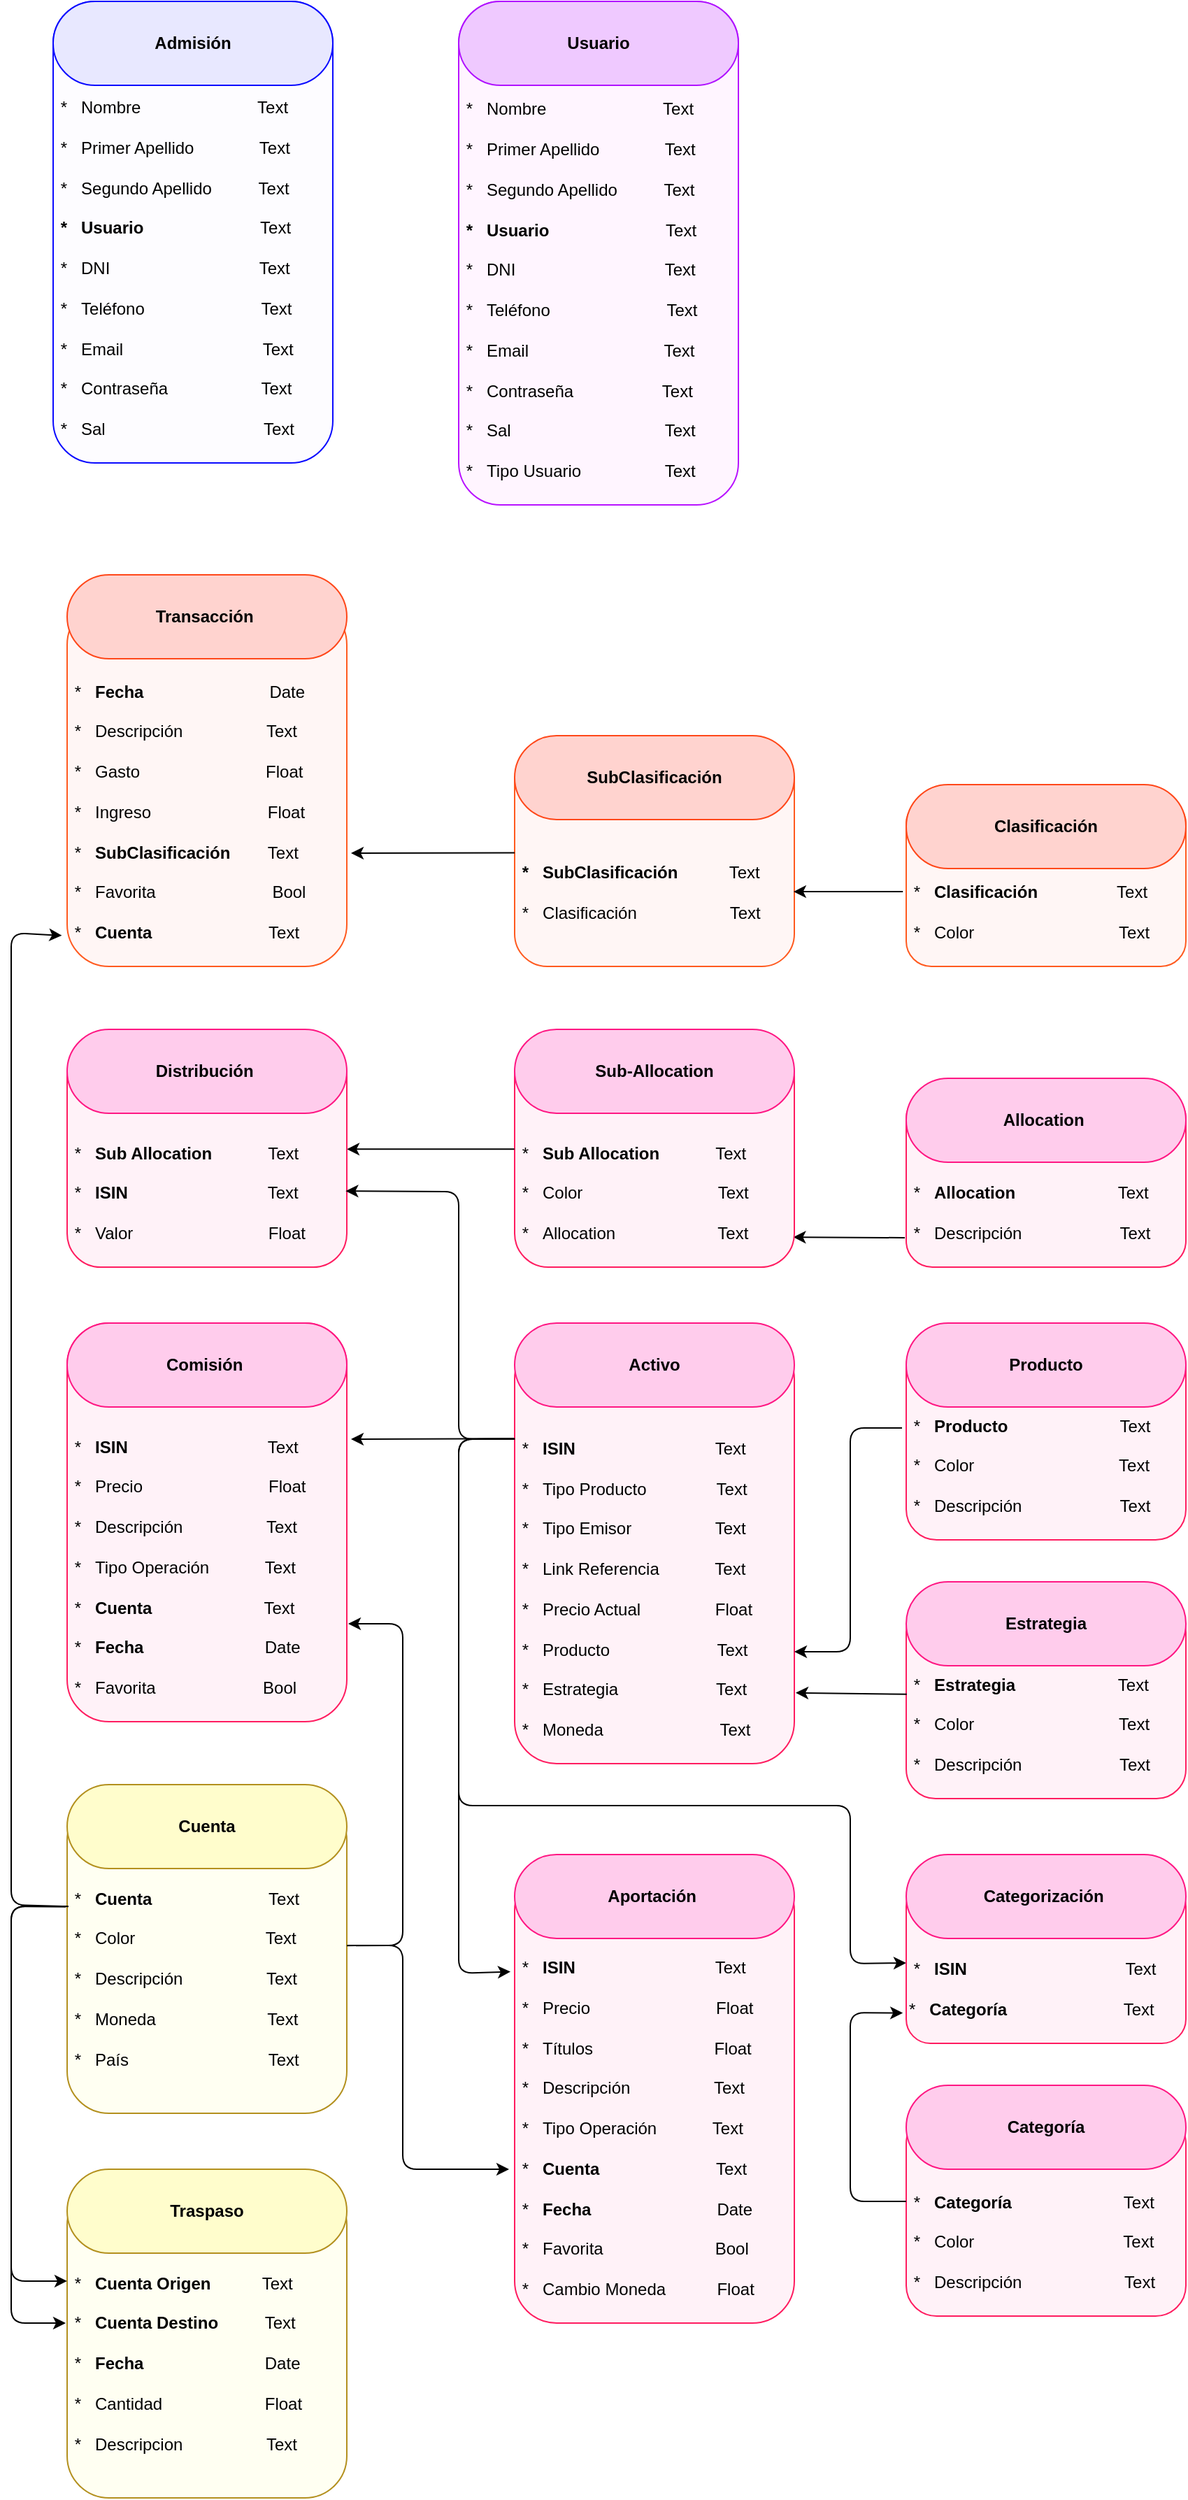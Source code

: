<mxfile version="14.6.10" type="device"><diagram id="MhYskeNoEl5SRYsG8Hqk" name="Page-1"><mxGraphModel dx="2043" dy="938" grid="1" gridSize="10" guides="1" tooltips="1" connect="1" arrows="1" fold="1" page="1" pageScale="1" pageWidth="827" pageHeight="1169" math="0" shadow="0"><root><mxCell id="0"/><mxCell id="1" parent="0"/><mxCell id="wvA8JuMYYSj616vt1M93-5" value="&lt;div&gt;&lt;span&gt;&amp;nbsp;*&amp;nbsp; &amp;nbsp;Nombre&amp;nbsp; &amp;nbsp; &amp;nbsp; &amp;nbsp; &amp;nbsp; &amp;nbsp; &amp;nbsp; &amp;nbsp; &amp;nbsp; &amp;nbsp; &amp;nbsp; &amp;nbsp; &amp;nbsp;Text&lt;/span&gt;&lt;br&gt;&lt;/div&gt;&lt;div&gt;&lt;span&gt;&lt;br&gt;&lt;/span&gt;&lt;/div&gt;&amp;nbsp;*&amp;nbsp; &amp;nbsp;&lt;span&gt;Primer Apellido&amp;nbsp; &amp;nbsp; &amp;nbsp; &amp;nbsp; &amp;nbsp; &amp;nbsp; &amp;nbsp;&amp;nbsp;&lt;/span&gt;Text&lt;span&gt;&lt;br&gt;&lt;/span&gt;&lt;br&gt;&amp;nbsp;*&amp;nbsp; &amp;nbsp;&lt;span&gt;Segundo Apellido&amp;nbsp; &amp;nbsp; &amp;nbsp; &amp;nbsp; &amp;nbsp;&amp;nbsp;&lt;/span&gt;Text&lt;br&gt;&lt;b&gt;&lt;br&gt;&amp;nbsp;*&amp;nbsp; &amp;nbsp;&lt;span&gt;Usuario&amp;nbsp; &amp;nbsp; &amp;nbsp; &amp;nbsp; &amp;nbsp; &amp;nbsp; &amp;nbsp; &amp;nbsp; &amp;nbsp; &amp;nbsp; &amp;nbsp; &amp;nbsp; &amp;nbsp;&lt;/span&gt;&lt;/b&gt;Text&lt;br&gt;&lt;br&gt;&amp;nbsp;*&amp;nbsp; &amp;nbsp;&lt;span&gt;DNI&amp;nbsp; &amp;nbsp; &amp;nbsp; &amp;nbsp; &amp;nbsp; &amp;nbsp; &amp;nbsp; &amp;nbsp; &amp;nbsp; &amp;nbsp; &amp;nbsp; &amp;nbsp; &amp;nbsp; &amp;nbsp; &amp;nbsp; &amp;nbsp;&amp;nbsp;&lt;/span&gt;Text&lt;br&gt;&lt;br&gt;&amp;nbsp;*&amp;nbsp; &amp;nbsp;&lt;span&gt;Teléfono&amp;nbsp; &amp;nbsp; &amp;nbsp; &amp;nbsp; &amp;nbsp; &amp;nbsp; &amp;nbsp; &amp;nbsp; &amp;nbsp; &amp;nbsp; &amp;nbsp; &amp;nbsp; &amp;nbsp;&lt;/span&gt;Text&lt;br&gt;&lt;br&gt;&amp;nbsp;*&amp;nbsp; &amp;nbsp;&lt;span&gt;Email&amp;nbsp; &amp;nbsp; &amp;nbsp; &amp;nbsp; &amp;nbsp; &amp;nbsp; &amp;nbsp; &amp;nbsp; &amp;nbsp; &amp;nbsp; &amp;nbsp; &amp;nbsp; &amp;nbsp; &amp;nbsp; &amp;nbsp; T&lt;/span&gt;ext&lt;br&gt;&lt;br&gt;&amp;nbsp;*&amp;nbsp; &amp;nbsp;&lt;span&gt;Contraseña&amp;nbsp; &amp;nbsp; &amp;nbsp; &amp;nbsp; &amp;nbsp; &amp;nbsp; &amp;nbsp; &amp;nbsp; &amp;nbsp; &amp;nbsp;&amp;nbsp;&lt;/span&gt;Text&lt;br&gt;&lt;span&gt;&lt;br&gt;&amp;nbsp;*&amp;nbsp; &amp;nbsp;Sal&amp;nbsp; &amp;nbsp; &amp;nbsp; &amp;nbsp; &amp;nbsp; &amp;nbsp; &amp;nbsp; &amp;nbsp; &amp;nbsp; &amp;nbsp; &amp;nbsp; &amp;nbsp; &amp;nbsp; &amp;nbsp; &amp;nbsp; &amp;nbsp; &amp;nbsp; Text&lt;br&gt;&lt;br&gt;&lt;/span&gt;" style="rounded=1;whiteSpace=wrap;html=1;strokeColor=#0A0AFF;fillColor=#FDFCFF;align=left;verticalAlign=bottom;" parent="1" vertex="1"><mxGeometry x="-370" y="230" width="200" height="330" as="geometry"/></mxCell><mxCell id="wvA8JuMYYSj616vt1M93-8" value="&lt;b&gt;Admisión&lt;/b&gt;" style="rounded=1;whiteSpace=wrap;html=1;strokeColor=#0A0AFF;fillColor=#E8E8FF;arcSize=50;" parent="1" vertex="1"><mxGeometry x="-370" y="230" width="200" height="60" as="geometry"/></mxCell><mxCell id="wvA8JuMYYSj616vt1M93-9" value="&lt;div&gt;&lt;/div&gt;&lt;div&gt;&amp;nbsp;*&amp;nbsp; &amp;nbsp;Nombre&amp;nbsp; &amp;nbsp; &amp;nbsp; &amp;nbsp; &amp;nbsp; &amp;nbsp; &amp;nbsp; &amp;nbsp; &amp;nbsp; &amp;nbsp; &amp;nbsp; &amp;nbsp; &amp;nbsp;Text&lt;br&gt;&lt;/div&gt;&lt;div&gt;&lt;br&gt;&lt;/div&gt;&amp;nbsp;*&amp;nbsp; &amp;nbsp;Primer Apellido&amp;nbsp; &amp;nbsp; &amp;nbsp; &amp;nbsp; &amp;nbsp; &amp;nbsp; &amp;nbsp;&amp;nbsp;Text&lt;br&gt;&lt;br&gt;&amp;nbsp;*&amp;nbsp; &amp;nbsp;Segundo Apellido&amp;nbsp; &amp;nbsp; &amp;nbsp; &amp;nbsp; &amp;nbsp;&amp;nbsp;Text&lt;br&gt;&lt;b&gt;&lt;br&gt;&amp;nbsp;*&amp;nbsp; &amp;nbsp;Usuario&amp;nbsp; &amp;nbsp; &amp;nbsp; &amp;nbsp; &amp;nbsp; &amp;nbsp; &amp;nbsp; &amp;nbsp; &amp;nbsp; &amp;nbsp; &amp;nbsp; &amp;nbsp; &amp;nbsp;&lt;/b&gt;Text&lt;br&gt;&lt;br&gt;&amp;nbsp;*&amp;nbsp; &amp;nbsp;DNI&amp;nbsp; &amp;nbsp; &amp;nbsp; &amp;nbsp; &amp;nbsp; &amp;nbsp; &amp;nbsp; &amp;nbsp; &amp;nbsp; &amp;nbsp; &amp;nbsp; &amp;nbsp; &amp;nbsp; &amp;nbsp; &amp;nbsp; &amp;nbsp;&amp;nbsp;Text&lt;br&gt;&lt;br&gt;&amp;nbsp;*&amp;nbsp; &amp;nbsp;Teléfono&amp;nbsp; &amp;nbsp; &amp;nbsp; &amp;nbsp; &amp;nbsp; &amp;nbsp; &amp;nbsp; &amp;nbsp; &amp;nbsp; &amp;nbsp; &amp;nbsp; &amp;nbsp; &amp;nbsp;Text&lt;br&gt;&lt;br&gt;&amp;nbsp;*&amp;nbsp; &amp;nbsp;Email&amp;nbsp; &amp;nbsp; &amp;nbsp; &amp;nbsp; &amp;nbsp; &amp;nbsp; &amp;nbsp; &amp;nbsp; &amp;nbsp; &amp;nbsp; &amp;nbsp; &amp;nbsp; &amp;nbsp; &amp;nbsp; &amp;nbsp;Text&lt;br&gt;&lt;br&gt;&amp;nbsp;*&amp;nbsp; &amp;nbsp;Contraseña&amp;nbsp; &amp;nbsp; &amp;nbsp; &amp;nbsp; &amp;nbsp; &amp;nbsp; &amp;nbsp; &amp;nbsp; &amp;nbsp; &amp;nbsp;Text&lt;br&gt;&lt;br&gt;&amp;nbsp;*&amp;nbsp; &amp;nbsp;Sal&amp;nbsp; &amp;nbsp; &amp;nbsp; &amp;nbsp; &amp;nbsp; &amp;nbsp; &amp;nbsp; &amp;nbsp; &amp;nbsp; &amp;nbsp; &amp;nbsp; &amp;nbsp; &amp;nbsp; &amp;nbsp; &amp;nbsp; &amp;nbsp; &amp;nbsp;Text&amp;nbsp; &amp;nbsp;&amp;nbsp;&lt;br&gt;&lt;br&gt;&amp;nbsp;*&amp;nbsp; &amp;nbsp;Tipo Usuario&amp;nbsp; &amp;nbsp; &amp;nbsp; &amp;nbsp; &amp;nbsp; &amp;nbsp; &amp;nbsp; &amp;nbsp; &amp;nbsp; Text&lt;br&gt;&lt;br&gt;" style="rounded=1;whiteSpace=wrap;html=1;strokeColor=#B812FF;fillColor=#FFF5FF;align=left;verticalAlign=bottom;" parent="1" vertex="1"><mxGeometry x="-80" y="230" width="200" height="360" as="geometry"/></mxCell><mxCell id="wvA8JuMYYSj616vt1M93-10" value="&lt;b&gt;Usuario&lt;/b&gt;" style="rounded=1;whiteSpace=wrap;html=1;strokeColor=#B012FF;fillColor=#EFC9FF;arcSize=50;" parent="1" vertex="1"><mxGeometry x="-80" y="230" width="200" height="60" as="geometry"/></mxCell><mxCell id="QB27981CsGWChow-Ey1u-4" value="&lt;div&gt;&lt;b&gt;&amp;nbsp;&lt;/b&gt;*&lt;b&gt;&amp;nbsp; &amp;nbsp;Fecha&amp;nbsp; &amp;nbsp; &amp;nbsp; &amp;nbsp; &amp;nbsp; &amp;nbsp; &amp;nbsp; &amp;nbsp; &amp;nbsp; &amp;nbsp; &amp;nbsp; &amp;nbsp; &amp;nbsp; &amp;nbsp;&lt;/b&gt;Date&lt;/div&gt;&lt;div&gt;&lt;span&gt;&lt;b&gt;&lt;br&gt;&lt;/b&gt;&lt;/span&gt;&lt;/div&gt;&amp;nbsp;*&amp;nbsp; &amp;nbsp;Descripción&amp;nbsp; &amp;nbsp; &amp;nbsp; &amp;nbsp; &amp;nbsp; &amp;nbsp; &amp;nbsp; &amp;nbsp; &amp;nbsp; Text&lt;br&gt;&lt;br&gt;&lt;div&gt;&amp;nbsp;*&amp;nbsp; &amp;nbsp;Gasto&amp;nbsp; &amp;nbsp; &amp;nbsp; &amp;nbsp; &amp;nbsp; &amp;nbsp; &amp;nbsp; &amp;nbsp; &amp;nbsp; &amp;nbsp; &amp;nbsp; &amp;nbsp; &amp;nbsp; &amp;nbsp;Float&lt;/div&gt;&lt;div&gt;&lt;br&gt;&lt;/div&gt;&lt;div&gt;&amp;nbsp;*&amp;nbsp; &amp;nbsp;Ingreso&amp;nbsp; &amp;nbsp; &amp;nbsp; &amp;nbsp; &amp;nbsp; &amp;nbsp; &amp;nbsp; &amp;nbsp; &amp;nbsp; &amp;nbsp; &amp;nbsp; &amp;nbsp; &amp;nbsp;Float&lt;/div&gt;&lt;div&gt;&lt;br&gt;&lt;/div&gt;&lt;div&gt;&lt;div&gt;&amp;nbsp;*&amp;nbsp; &amp;nbsp;&lt;b&gt;SubClasificación&amp;nbsp; &amp;nbsp; &amp;nbsp; &amp;nbsp;&amp;nbsp;&lt;/b&gt;Text&lt;/div&gt;&lt;div&gt;&lt;br&gt;&lt;/div&gt;&lt;div&gt;&amp;nbsp;*&amp;nbsp; &amp;nbsp;Favorita&amp;nbsp; &amp;nbsp; &amp;nbsp; &amp;nbsp; &amp;nbsp; &amp;nbsp; &amp;nbsp; &amp;nbsp; &amp;nbsp; &amp;nbsp; &amp;nbsp; &amp;nbsp; &amp;nbsp;Bool&lt;/div&gt;&lt;div&gt;&lt;br&gt;&lt;/div&gt;&lt;div&gt;&amp;nbsp;*&amp;nbsp; &amp;nbsp;&lt;b&gt;Cuenta&amp;nbsp; &amp;nbsp; &amp;nbsp; &amp;nbsp; &amp;nbsp; &amp;nbsp; &amp;nbsp; &amp;nbsp; &amp;nbsp; &amp;nbsp; &amp;nbsp; &amp;nbsp; &amp;nbsp;&lt;/b&gt;Text&lt;/div&gt;&lt;br&gt;&lt;/div&gt;&lt;div&gt;&lt;/div&gt;" style="rounded=1;whiteSpace=wrap;html=1;strokeColor=#FF5A1F;fillColor=#FFF6F5;align=left;verticalAlign=bottom;" parent="1" vertex="1"><mxGeometry x="-360" y="660" width="200" height="260" as="geometry"/></mxCell><mxCell id="QB27981CsGWChow-Ey1u-5" value="&lt;b&gt;Transacción&amp;nbsp;&lt;/b&gt;" style="rounded=1;whiteSpace=wrap;html=1;strokeColor=#FF4719;fillColor=#FFD3CF;arcSize=50;" parent="1" vertex="1"><mxGeometry x="-360" y="640" width="200" height="60" as="geometry"/></mxCell><mxCell id="QB27981CsGWChow-Ey1u-7" value="&lt;div&gt;&lt;b&gt;&amp;nbsp;*&amp;nbsp; &amp;nbsp;SubClasificación&amp;nbsp; &amp;nbsp; &lt;/b&gt;&amp;nbsp; &amp;nbsp; &amp;nbsp; &amp;nbsp;Text&lt;/div&gt;&lt;div&gt;&lt;br&gt;&lt;/div&gt;&lt;b&gt;&amp;nbsp;&lt;/b&gt;*&lt;b&gt;&amp;nbsp; &amp;nbsp;&lt;/b&gt;Clasificación&amp;nbsp; &amp;nbsp; &amp;nbsp; &amp;nbsp; &amp;nbsp; &amp;nbsp; &amp;nbsp; &amp;nbsp; &amp;nbsp; &amp;nbsp; Text&lt;div&gt;&lt;br&gt;&lt;/div&gt;&lt;span&gt;&lt;br&gt;&lt;/span&gt;" style="rounded=1;whiteSpace=wrap;html=1;strokeColor=#FF5A1F;fillColor=#FFF6F5;align=left;verticalAlign=bottom;" parent="1" vertex="1"><mxGeometry x="-40" y="765" width="200" height="155" as="geometry"/></mxCell><mxCell id="QB27981CsGWChow-Ey1u-8" value="&lt;b&gt;SubClasificación&lt;/b&gt;" style="rounded=1;whiteSpace=wrap;html=1;strokeColor=#FF4719;fillColor=#FFD3CF;arcSize=50;" parent="1" vertex="1"><mxGeometry x="-40" y="755" width="200" height="60" as="geometry"/></mxCell><mxCell id="QB27981CsGWChow-Ey1u-11" value="" style="endArrow=classic;html=1;exitX=0;exitY=0.476;exitDx=0;exitDy=0;exitPerimeter=0;" parent="1" source="QB27981CsGWChow-Ey1u-7" edge="1"><mxGeometry width="50" height="50" relative="1" as="geometry"><mxPoint x="-80" y="860" as="sourcePoint"/><mxPoint x="-157" y="839" as="targetPoint"/></mxGeometry></mxCell><mxCell id="QB27981CsGWChow-Ey1u-12" value="&lt;div&gt;&amp;nbsp;*&amp;nbsp; &amp;nbsp;&lt;b&gt;ISIN&amp;nbsp;&amp;nbsp; &amp;nbsp; &amp;nbsp; &amp;nbsp; &amp;nbsp; &amp;nbsp; &amp;nbsp; &amp;nbsp; &amp;nbsp; &amp;nbsp; &amp;nbsp; &amp;nbsp; &amp;nbsp; &amp;nbsp; &amp;nbsp;&lt;/b&gt;Text&lt;br&gt;&lt;/div&gt;&lt;div&gt;&lt;b&gt;&lt;br&gt;&lt;/b&gt;&lt;/div&gt;&amp;nbsp;*&amp;nbsp; &amp;nbsp;Tipo Producto&amp;nbsp; &amp;nbsp; &amp;nbsp; &amp;nbsp; &amp;nbsp; &amp;nbsp; &amp;nbsp; &amp;nbsp;Text&lt;br&gt;&lt;br&gt;&amp;nbsp;*&amp;nbsp; &amp;nbsp;Tipo Emisor&amp;nbsp; &amp;nbsp; &amp;nbsp; &amp;nbsp; &amp;nbsp; &amp;nbsp; &amp;nbsp; &amp;nbsp; &amp;nbsp; Text&lt;br&gt;&lt;br&gt;&lt;span&gt;&amp;nbsp;*&amp;nbsp; &amp;nbsp;Link Referencia&amp;nbsp; &amp;nbsp; &amp;nbsp; &amp;nbsp; &amp;nbsp; &amp;nbsp; Text&lt;br&gt;&lt;br&gt;&amp;nbsp;*&amp;nbsp; &amp;nbsp;Precio Actual&amp;nbsp; &amp;nbsp; &amp;nbsp; &amp;nbsp; &amp;nbsp; &amp;nbsp; &amp;nbsp; &amp;nbsp; Float&amp;nbsp;&lt;br&gt;&lt;br&gt;&lt;/span&gt;&amp;nbsp;*&amp;nbsp; &amp;nbsp;Producto&amp;nbsp; &amp;nbsp; &amp;nbsp; &amp;nbsp; &amp;nbsp; &amp;nbsp; &amp;nbsp; &amp;nbsp; &amp;nbsp; &amp;nbsp; &amp;nbsp; &amp;nbsp;Text&lt;br&gt;&lt;span&gt;&lt;br&gt;&lt;/span&gt;&amp;nbsp;*&amp;nbsp; &amp;nbsp;Estrategia&amp;nbsp; &amp;nbsp; &amp;nbsp; &amp;nbsp; &amp;nbsp; &amp;nbsp; &amp;nbsp; &amp;nbsp; &amp;nbsp; &amp;nbsp; &amp;nbsp;Text&lt;br&gt;&lt;span&gt;&lt;br&gt;&amp;nbsp;*&amp;nbsp; &amp;nbsp;Moneda&amp;nbsp; &amp;nbsp; &amp;nbsp; &amp;nbsp; &amp;nbsp; &amp;nbsp; &amp;nbsp; &amp;nbsp; &amp;nbsp; &amp;nbsp; &amp;nbsp; &amp;nbsp; &amp;nbsp;Text&lt;br&gt;&lt;br&gt;&lt;/span&gt;" style="rounded=1;whiteSpace=wrap;html=1;strokeColor=#FF1C60;fillColor=#FFF2F8;align=left;verticalAlign=bottom;" parent="1" vertex="1"><mxGeometry x="-40" y="1185" width="200" height="305" as="geometry"/></mxCell><mxCell id="QB27981CsGWChow-Ey1u-13" value="&lt;b&gt;Activo&lt;/b&gt;" style="rounded=1;whiteSpace=wrap;html=1;strokeColor=#FF1783;fillColor=#FFCCEC;arcSize=50;" parent="1" vertex="1"><mxGeometry x="-40" y="1175" width="200" height="60" as="geometry"/></mxCell><mxCell id="QB27981CsGWChow-Ey1u-18" value="&lt;div&gt;&lt;/div&gt;&amp;nbsp;*&amp;nbsp; &amp;nbsp;&lt;b&gt;Estrategia&amp;nbsp; &amp;nbsp; &amp;nbsp; &amp;nbsp; &amp;nbsp; &amp;nbsp; &amp;nbsp; &amp;nbsp; &amp;nbsp; &amp;nbsp; &amp;nbsp; &lt;/b&gt;Text&lt;br&gt;&lt;br&gt;&amp;nbsp;*&amp;nbsp; &amp;nbsp;Color&amp;nbsp; &amp;nbsp; &amp;nbsp; &amp;nbsp; &amp;nbsp; &amp;nbsp; &amp;nbsp; &amp;nbsp; &amp;nbsp; &amp;nbsp; &amp;nbsp; &amp;nbsp; &amp;nbsp; &amp;nbsp; &amp;nbsp; &amp;nbsp;Text&lt;br&gt;&lt;span&gt;&lt;br&gt;&amp;nbsp;*&amp;nbsp; &amp;nbsp;Descripción&amp;nbsp;&amp;nbsp; &amp;nbsp; &amp;nbsp; &amp;nbsp; &amp;nbsp; &amp;nbsp; &amp;nbsp; &amp;nbsp; &amp;nbsp; &amp;nbsp; Text&lt;br&gt;&lt;br&gt;&lt;/span&gt;" style="rounded=1;whiteSpace=wrap;html=1;strokeColor=#FF1C60;fillColor=#FFF2F8;align=left;verticalAlign=bottom;" parent="1" vertex="1"><mxGeometry x="240" y="1375" width="200" height="140" as="geometry"/></mxCell><mxCell id="QB27981CsGWChow-Ey1u-19" value="&lt;b&gt;Estrategia&lt;/b&gt;" style="rounded=1;whiteSpace=wrap;html=1;strokeColor=#FF1783;fillColor=#FFCCEC;arcSize=50;" parent="1" vertex="1"><mxGeometry x="240" y="1360" width="200" height="60" as="geometry"/></mxCell><mxCell id="QB27981CsGWChow-Ey1u-30" value="" style="endArrow=classic;html=1;entryX=1.005;entryY=0.834;entryDx=0;entryDy=0;entryPerimeter=0;exitX=0.002;exitY=0.467;exitDx=0;exitDy=0;exitPerimeter=0;" parent="1" source="QB27981CsGWChow-Ey1u-18" target="QB27981CsGWChow-Ey1u-12" edge="1"><mxGeometry width="50" height="50" relative="1" as="geometry"><mxPoint x="230" y="1445" as="sourcePoint"/><mxPoint x="160" y="1420" as="targetPoint"/><Array as="points"/></mxGeometry></mxCell><mxCell id="QB27981CsGWChow-Ey1u-33" value="&lt;div&gt;&lt;/div&gt;&amp;nbsp;*&amp;nbsp; &amp;nbsp;&lt;b&gt;Producto&amp;nbsp;&lt;/b&gt;&amp;nbsp; &amp;nbsp; &amp;nbsp; &amp;nbsp; &amp;nbsp; &amp;nbsp; &amp;nbsp; &amp;nbsp; &amp;nbsp; &amp;nbsp; &amp;nbsp; &amp;nbsp;Text&lt;br&gt;&lt;br&gt;&amp;nbsp;*&amp;nbsp; &amp;nbsp;Color&amp;nbsp; &amp;nbsp; &amp;nbsp; &amp;nbsp; &amp;nbsp; &amp;nbsp; &amp;nbsp; &amp;nbsp; &amp;nbsp; &amp;nbsp; &amp;nbsp; &amp;nbsp; &amp;nbsp; &amp;nbsp; &amp;nbsp; &amp;nbsp;Text&lt;br&gt;&lt;span&gt;&lt;br&gt;&amp;nbsp;*&amp;nbsp; &amp;nbsp;Descripción&amp;nbsp; &amp;nbsp; &amp;nbsp; &amp;nbsp; &amp;nbsp; &amp;nbsp; &amp;nbsp; &amp;nbsp; &amp;nbsp; &amp;nbsp; &amp;nbsp;Text&lt;br&gt;&lt;br&gt;&lt;/span&gt;" style="rounded=1;whiteSpace=wrap;html=1;strokeColor=#FF1C60;fillColor=#FFF2F8;align=left;verticalAlign=bottom;" parent="1" vertex="1"><mxGeometry x="240" y="1185" width="200" height="145" as="geometry"/></mxCell><mxCell id="QB27981CsGWChow-Ey1u-34" value="&lt;b&gt;Producto&lt;/b&gt;" style="rounded=1;whiteSpace=wrap;html=1;strokeColor=#FF1783;fillColor=#FFCCEC;arcSize=50;" parent="1" vertex="1"><mxGeometry x="240" y="1175" width="200" height="60" as="geometry"/></mxCell><mxCell id="QB27981CsGWChow-Ey1u-35" value="" style="endArrow=classic;html=1;" parent="1" edge="1"><mxGeometry width="50" height="50" relative="1" as="geometry"><mxPoint x="237" y="1250" as="sourcePoint"/><mxPoint x="160" y="1410" as="targetPoint"/><Array as="points"><mxPoint x="200" y="1250"/><mxPoint x="200" y="1410"/></Array></mxGeometry></mxCell><mxCell id="QB27981CsGWChow-Ey1u-38" value="&lt;div&gt;&lt;/div&gt;&amp;nbsp;*&amp;nbsp; &amp;nbsp;&lt;b&gt;Allocation&amp;nbsp; &amp;nbsp; &amp;nbsp; &amp;nbsp; &amp;nbsp; &amp;nbsp; &amp;nbsp; &amp;nbsp; &amp;nbsp; &amp;nbsp; &amp;nbsp; &lt;/b&gt;Text&lt;br&gt;&lt;br&gt;&amp;nbsp;*&amp;nbsp; &amp;nbsp;Descripción&amp;nbsp; &amp;nbsp; &amp;nbsp; &amp;nbsp; &amp;nbsp; &amp;nbsp; &amp;nbsp; &amp;nbsp; &amp;nbsp; &amp;nbsp; &amp;nbsp;Text&lt;br&gt;&lt;span&gt;&lt;br&gt;&lt;/span&gt;" style="rounded=1;whiteSpace=wrap;html=1;strokeColor=#FF1C60;fillColor=#FFF2F8;align=left;verticalAlign=bottom;" parent="1" vertex="1"><mxGeometry x="240" y="1010" width="200" height="125" as="geometry"/></mxCell><mxCell id="QB27981CsGWChow-Ey1u-39" value="&lt;b&gt;Allocation&amp;nbsp;&lt;/b&gt;" style="rounded=1;whiteSpace=wrap;html=1;strokeColor=#FF1783;fillColor=#FFCCEC;arcSize=50;" parent="1" vertex="1"><mxGeometry x="240" y="1000" width="200" height="60" as="geometry"/></mxCell><mxCell id="QB27981CsGWChow-Ey1u-40" value="" style="endArrow=classic;html=1;entryX=0.996;entryY=0.866;entryDx=0;entryDy=0;entryPerimeter=0;" parent="1" target="QB27981CsGWChow-Ey1u-42" edge="1"><mxGeometry width="50" height="50" relative="1" as="geometry"><mxPoint x="239" y="1114" as="sourcePoint"/><mxPoint x="170" y="1125" as="targetPoint"/></mxGeometry></mxCell><mxCell id="QB27981CsGWChow-Ey1u-42" value="&lt;div&gt;&lt;/div&gt;&amp;nbsp;*&amp;nbsp; &amp;nbsp;&lt;b&gt;Sub Allocation&amp;nbsp; &amp;nbsp; &amp;nbsp; &amp;nbsp; &amp;nbsp; &amp;nbsp; &lt;/b&gt;Text&lt;br&gt;&lt;br&gt;&amp;nbsp;*&amp;nbsp; &amp;nbsp;Color&amp;nbsp; &amp;nbsp; &amp;nbsp; &amp;nbsp; &amp;nbsp; &amp;nbsp; &amp;nbsp; &amp;nbsp; &amp;nbsp; &amp;nbsp; &amp;nbsp; &amp;nbsp; &amp;nbsp; &amp;nbsp; &amp;nbsp;Text&lt;br&gt;&lt;span&gt;&lt;br&gt;&lt;/span&gt;&amp;nbsp;*&amp;nbsp; &amp;nbsp;Allocation&amp;nbsp; &amp;nbsp; &amp;nbsp; &amp;nbsp; &amp;nbsp; &amp;nbsp; &amp;nbsp; &amp;nbsp; &amp;nbsp; &amp;nbsp; &amp;nbsp; Text&lt;br&gt;&lt;span&gt;&lt;br&gt;&lt;/span&gt;" style="rounded=1;whiteSpace=wrap;html=1;strokeColor=#FF1C60;fillColor=#FFF2F8;align=left;verticalAlign=bottom;" parent="1" vertex="1"><mxGeometry x="-40" y="975" width="200" height="160" as="geometry"/></mxCell><mxCell id="QB27981CsGWChow-Ey1u-43" value="&lt;b&gt;Sub-Allocation&lt;/b&gt;" style="rounded=1;whiteSpace=wrap;html=1;strokeColor=#FF1783;fillColor=#FFCCEC;arcSize=50;" parent="1" vertex="1"><mxGeometry x="-40" y="965" width="200" height="60" as="geometry"/></mxCell><mxCell id="QB27981CsGWChow-Ey1u-47" style="edgeStyle=orthogonalEdgeStyle;rounded=1;orthogonalLoop=1;jettySize=auto;html=1;entryX=-0.001;entryY=0.473;entryDx=0;entryDy=0;entryPerimeter=0;exitX=1;exitY=0.473;exitDx=0;exitDy=0;exitPerimeter=0;endFill=0;endArrow=none;startFill=1;startArrow=classic;" parent="1" source="QB27981CsGWChow-Ey1u-44" target="QB27981CsGWChow-Ey1u-42" edge="1"><mxGeometry relative="1" as="geometry"><mxPoint x="-80" y="1135" as="targetPoint"/><mxPoint x="-100" y="1051" as="sourcePoint"/></mxGeometry></mxCell><mxCell id="QB27981CsGWChow-Ey1u-44" value="&lt;div&gt;&lt;/div&gt;&amp;nbsp;*&amp;nbsp; &amp;nbsp;&lt;b&gt;Sub Allocation&amp;nbsp; &amp;nbsp; &amp;nbsp; &amp;nbsp; &amp;nbsp; &amp;nbsp; &lt;/b&gt;Text&lt;br&gt;&lt;br&gt;&amp;nbsp;*&amp;nbsp; &amp;nbsp;&lt;b&gt;ISIN&amp;nbsp;&amp;nbsp; &amp;nbsp; &amp;nbsp; &amp;nbsp; &amp;nbsp; &amp;nbsp; &amp;nbsp; &amp;nbsp; &amp;nbsp; &amp;nbsp; &amp;nbsp; &amp;nbsp; &amp;nbsp; &amp;nbsp; &amp;nbsp;&lt;/b&gt;Text&lt;span&gt;&lt;br&gt;&lt;br&gt;&lt;/span&gt;&amp;nbsp;*&amp;nbsp; &amp;nbsp;Valor&amp;nbsp; &amp;nbsp; &amp;nbsp; &amp;nbsp; &amp;nbsp; &amp;nbsp; &amp;nbsp; &amp;nbsp; &amp;nbsp; &amp;nbsp; &amp;nbsp; &amp;nbsp; &amp;nbsp; &amp;nbsp; &amp;nbsp;Float&lt;br&gt;&lt;span&gt;&lt;br&gt;&lt;/span&gt;" style="rounded=1;whiteSpace=wrap;html=1;strokeColor=#FF1C60;fillColor=#FFF2F8;align=left;verticalAlign=bottom;" parent="1" vertex="1"><mxGeometry x="-360" y="975" width="200" height="160" as="geometry"/></mxCell><mxCell id="QB27981CsGWChow-Ey1u-45" value="&lt;b&gt;Distribución&amp;nbsp;&lt;/b&gt;" style="rounded=1;whiteSpace=wrap;html=1;strokeColor=#FF1783;fillColor=#FFCCEC;arcSize=50;" parent="1" vertex="1"><mxGeometry x="-360" y="965" width="200" height="60" as="geometry"/></mxCell><mxCell id="QB27981CsGWChow-Ey1u-46" value="" style="endArrow=none;html=1;exitX=0.996;exitY=0.66;exitDx=0;exitDy=0;exitPerimeter=0;startArrow=classic;startFill=1;endFill=0;entryX=-0.004;entryY=0.238;entryDx=0;entryDy=0;entryPerimeter=0;" parent="1" source="QB27981CsGWChow-Ey1u-44" target="QB27981CsGWChow-Ey1u-12" edge="1"><mxGeometry width="50" height="50" relative="1" as="geometry"><mxPoint x="-117" y="1275" as="sourcePoint"/><mxPoint x="-50" y="1270" as="targetPoint"/><Array as="points"><mxPoint x="-80" y="1081"/><mxPoint x="-80" y="1258"/></Array></mxGeometry></mxCell><mxCell id="QB27981CsGWChow-Ey1u-48" value="&lt;div&gt;&lt;/div&gt;&amp;nbsp;*&amp;nbsp; &amp;nbsp;&lt;b&gt;Categoría&amp;nbsp; &amp;nbsp; &amp;nbsp; &amp;nbsp; &amp;nbsp; &amp;nbsp; &amp;nbsp; &amp;nbsp; &amp;nbsp; &amp;nbsp; &amp;nbsp; &amp;nbsp;&amp;nbsp;&lt;/b&gt;Text&lt;b&gt;&lt;br&gt;&amp;nbsp;&lt;/b&gt;&lt;br&gt;&amp;nbsp;*&amp;nbsp; &amp;nbsp;Color&amp;nbsp; &amp;nbsp; &amp;nbsp; &amp;nbsp; &amp;nbsp; &amp;nbsp; &amp;nbsp; &amp;nbsp; &amp;nbsp; &amp;nbsp; &amp;nbsp; &amp;nbsp; &amp;nbsp; &amp;nbsp; &amp;nbsp; &amp;nbsp; Text&lt;span&gt;&lt;br&gt;&lt;br&gt;&amp;nbsp;*&amp;nbsp; &amp;nbsp;Descripción&amp;nbsp;&amp;nbsp; &amp;nbsp; &amp;nbsp; &amp;nbsp; &amp;nbsp; &amp;nbsp; &amp;nbsp; &amp;nbsp; &amp;nbsp; &amp;nbsp; &amp;nbsp;Text&lt;br&gt;&lt;br&gt;&lt;/span&gt;" style="rounded=1;whiteSpace=wrap;html=1;strokeColor=#FF1C60;fillColor=#FFF2F8;align=left;verticalAlign=bottom;" parent="1" vertex="1"><mxGeometry x="240" y="1740" width="200" height="145" as="geometry"/></mxCell><mxCell id="QB27981CsGWChow-Ey1u-49" value="&lt;b&gt;Categoría&lt;/b&gt;" style="rounded=1;whiteSpace=wrap;html=1;strokeColor=#FF1783;fillColor=#FFCCEC;arcSize=50;" parent="1" vertex="1"><mxGeometry x="240" y="1720" width="200" height="60" as="geometry"/></mxCell><mxCell id="QB27981CsGWChow-Ey1u-50" value="&lt;div&gt;&lt;/div&gt;&amp;nbsp;*&amp;nbsp; &amp;nbsp;&lt;b&gt;ISIN&amp;nbsp;&amp;nbsp; &amp;nbsp; &amp;nbsp; &amp;nbsp; &amp;nbsp; &amp;nbsp; &amp;nbsp; &amp;nbsp; &amp;nbsp; &amp;nbsp; &amp;nbsp; &amp;nbsp; &amp;nbsp; &amp;nbsp; &amp;nbsp;&lt;/b&gt;Text&lt;br&gt;&lt;br&gt;&amp;nbsp;*&amp;nbsp; &amp;nbsp;Precio&amp;nbsp; &amp;nbsp; &amp;nbsp; &amp;nbsp; &amp;nbsp; &amp;nbsp; &amp;nbsp; &amp;nbsp; &amp;nbsp; &amp;nbsp; &amp;nbsp; &amp;nbsp; &amp;nbsp; &amp;nbsp;Float&lt;br&gt;&lt;br&gt;&amp;nbsp;*&amp;nbsp; &amp;nbsp;Descripción&amp;nbsp; &amp;nbsp; &amp;nbsp; &amp;nbsp; &amp;nbsp; &amp;nbsp; &amp;nbsp; &amp;nbsp; &amp;nbsp; Text&amp;nbsp;&lt;br&gt;&lt;br&gt;&amp;nbsp;*&amp;nbsp; &amp;nbsp;Tipo Operación&amp;nbsp; &amp;nbsp; &amp;nbsp; &amp;nbsp; &amp;nbsp; &amp;nbsp; Text&lt;br&gt;&lt;br&gt;&amp;nbsp;*&amp;nbsp; &amp;nbsp;&lt;b&gt;Cuenta&amp;nbsp; &amp;nbsp; &amp;nbsp; &amp;nbsp; &amp;nbsp; &amp;nbsp; &amp;nbsp; &amp;nbsp; &amp;nbsp; &amp;nbsp; &amp;nbsp; &amp;nbsp;&amp;nbsp;&lt;/b&gt;Text&lt;br&gt;&lt;br&gt;&amp;nbsp;*&amp;nbsp; &amp;nbsp;&lt;b&gt;Fecha&amp;nbsp; &amp;nbsp; &amp;nbsp; &amp;nbsp; &amp;nbsp; &amp;nbsp; &amp;nbsp; &amp;nbsp; &amp;nbsp; &amp;nbsp; &amp;nbsp; &amp;nbsp; &amp;nbsp; &lt;/b&gt;Date&lt;br&gt;&lt;br&gt;&amp;nbsp;*&amp;nbsp; &amp;nbsp;Favorita&amp;nbsp; &amp;nbsp; &amp;nbsp; &amp;nbsp; &amp;nbsp; &amp;nbsp; &amp;nbsp; &amp;nbsp; &amp;nbsp; &amp;nbsp; &amp;nbsp; &amp;nbsp;Bool&lt;br&gt;&amp;nbsp;" style="rounded=1;whiteSpace=wrap;html=1;strokeColor=#FF1C60;fillColor=#FFF2F8;align=left;verticalAlign=bottom;" parent="1" vertex="1"><mxGeometry x="-360" y="1175" width="200" height="285" as="geometry"/></mxCell><mxCell id="QB27981CsGWChow-Ey1u-51" value="&lt;b&gt;Comisión&amp;nbsp;&lt;/b&gt;" style="rounded=1;whiteSpace=wrap;html=1;strokeColor=#FF1783;fillColor=#FFCCEC;arcSize=50;" parent="1" vertex="1"><mxGeometry x="-360" y="1175" width="200" height="60" as="geometry"/></mxCell><mxCell id="QB27981CsGWChow-Ey1u-52" value="" style="endArrow=none;html=1;endFill=0;startFill=1;startArrow=classic;entryX=0;entryY=0.238;entryDx=0;entryDy=0;entryPerimeter=0;" parent="1" target="QB27981CsGWChow-Ey1u-12" edge="1"><mxGeometry width="50" height="50" relative="1" as="geometry"><mxPoint x="-157" y="1258" as="sourcePoint"/><mxPoint x="-40" y="1250" as="targetPoint"/></mxGeometry></mxCell><mxCell id="QB27981CsGWChow-Ey1u-55" value="" style="endArrow=none;html=1;exitX=-0.015;exitY=0.227;exitDx=0;exitDy=0;endFill=0;startFill=1;startArrow=classic;entryX=0;entryY=0.239;entryDx=0;entryDy=0;entryPerimeter=0;exitPerimeter=0;" parent="1" source="QB27981CsGWChow-Ey1u-56" target="QB27981CsGWChow-Ey1u-12" edge="1"><mxGeometry width="50" height="50" relative="1" as="geometry"><mxPoint x="-117.4" y="1553.16" as="sourcePoint"/><mxPoint x="-40" y="1260" as="targetPoint"/><Array as="points"><mxPoint x="-80" y="1640"/><mxPoint x="-80" y="1258"/></Array></mxGeometry></mxCell><mxCell id="QB27981CsGWChow-Ey1u-56" value="&lt;div&gt;&lt;/div&gt;&amp;nbsp;*&amp;nbsp; &amp;nbsp;&lt;b&gt;ISIN&amp;nbsp;&amp;nbsp; &amp;nbsp; &amp;nbsp; &amp;nbsp; &amp;nbsp; &amp;nbsp; &amp;nbsp; &amp;nbsp; &amp;nbsp; &amp;nbsp; &amp;nbsp; &amp;nbsp; &amp;nbsp; &amp;nbsp; &amp;nbsp;&lt;/b&gt;Text&lt;br&gt;&lt;br&gt;&amp;nbsp;*&amp;nbsp; &amp;nbsp;Precio&amp;nbsp; &amp;nbsp; &amp;nbsp; &amp;nbsp; &amp;nbsp; &amp;nbsp; &amp;nbsp; &amp;nbsp; &amp;nbsp; &amp;nbsp; &amp;nbsp; &amp;nbsp; &amp;nbsp; &amp;nbsp;Float&lt;br&gt;&lt;br&gt;&amp;nbsp;*&amp;nbsp; &amp;nbsp;Títulos&amp;nbsp; &amp;nbsp; &amp;nbsp; &amp;nbsp; &amp;nbsp; &amp;nbsp; &amp;nbsp; &amp;nbsp; &amp;nbsp; &amp;nbsp; &amp;nbsp; &amp;nbsp; &amp;nbsp; Float&lt;br&gt;&lt;br&gt;&amp;nbsp;*&amp;nbsp; &amp;nbsp;Descripción&amp;nbsp; &amp;nbsp; &amp;nbsp; &amp;nbsp; &amp;nbsp; &amp;nbsp; &amp;nbsp; &amp;nbsp; &amp;nbsp; Text&amp;nbsp;&lt;br&gt;&lt;br&gt;&amp;nbsp;*&amp;nbsp; &amp;nbsp;Tipo Operación&amp;nbsp; &amp;nbsp; &amp;nbsp; &amp;nbsp; &amp;nbsp; &amp;nbsp; Text&lt;br&gt;&lt;br&gt;&amp;nbsp;*&amp;nbsp; &amp;nbsp;&lt;b&gt;Cuenta&amp;nbsp; &amp;nbsp; &amp;nbsp; &amp;nbsp; &amp;nbsp; &amp;nbsp; &amp;nbsp; &amp;nbsp; &amp;nbsp; &amp;nbsp; &amp;nbsp; &amp;nbsp; &amp;nbsp;&lt;/b&gt;Text&lt;br&gt;&lt;br&gt;&amp;nbsp;*&amp;nbsp; &amp;nbsp;&lt;b&gt;Fecha&amp;nbsp; &amp;nbsp; &amp;nbsp; &amp;nbsp; &amp;nbsp; &amp;nbsp; &amp;nbsp; &amp;nbsp; &amp;nbsp; &amp;nbsp; &amp;nbsp; &amp;nbsp; &amp;nbsp; &amp;nbsp;&lt;/b&gt;Date&lt;br&gt;&lt;br&gt;&amp;nbsp;*&amp;nbsp; &amp;nbsp;Favorita&amp;nbsp; &amp;nbsp; &amp;nbsp; &amp;nbsp; &amp;nbsp; &amp;nbsp; &amp;nbsp; &amp;nbsp; &amp;nbsp; &amp;nbsp; &amp;nbsp; &amp;nbsp; Bool&lt;br&gt;&lt;br&gt;&amp;nbsp;*&amp;nbsp; &amp;nbsp;Cambio Moneda&amp;nbsp; &amp;nbsp; &amp;nbsp; &amp;nbsp; &amp;nbsp; &amp;nbsp;Float&amp;nbsp; &amp;nbsp; &amp;nbsp; &amp;nbsp; &amp;nbsp; &amp;nbsp; &amp;nbsp; &amp;nbsp; &amp;nbsp; &amp;nbsp;&amp;nbsp;" style="rounded=1;whiteSpace=wrap;html=1;strokeColor=#FF1C60;fillColor=#FFF2F8;align=left;verticalAlign=bottom;" parent="1" vertex="1"><mxGeometry x="-40" y="1565" width="200" height="325" as="geometry"/></mxCell><mxCell id="QB27981CsGWChow-Ey1u-57" value="&lt;b&gt;Aportación&amp;nbsp;&lt;/b&gt;" style="rounded=1;whiteSpace=wrap;html=1;strokeColor=#FF1783;fillColor=#FFCCEC;arcSize=50;" parent="1" vertex="1"><mxGeometry x="-40" y="1555" width="200" height="60" as="geometry"/></mxCell><mxCell id="QB27981CsGWChow-Ey1u-58" value="&lt;div&gt;&lt;/div&gt;&amp;nbsp;*&amp;nbsp; &amp;nbsp;&lt;b&gt;Cuenta&amp;nbsp; &amp;nbsp; &amp;nbsp; &amp;nbsp; &amp;nbsp; &amp;nbsp; &amp;nbsp; &amp;nbsp; &amp;nbsp; &amp;nbsp; &amp;nbsp; &amp;nbsp; &amp;nbsp;&lt;/b&gt;Text&lt;br&gt;&lt;br&gt;&amp;nbsp;*&amp;nbsp; &amp;nbsp;Color&amp;nbsp; &amp;nbsp; &amp;nbsp; &amp;nbsp; &amp;nbsp; &amp;nbsp; &amp;nbsp; &amp;nbsp; &amp;nbsp; &amp;nbsp; &amp;nbsp; &amp;nbsp; &amp;nbsp; &amp;nbsp; Text&lt;br&gt;&lt;br&gt;&amp;nbsp;*&amp;nbsp; &amp;nbsp;Descripción&amp;nbsp; &amp;nbsp; &amp;nbsp; &amp;nbsp; &amp;nbsp; &amp;nbsp; &amp;nbsp; &amp;nbsp; &amp;nbsp; Text&lt;br&gt;&lt;br&gt;&amp;nbsp;*&amp;nbsp; &amp;nbsp;Moneda&amp;nbsp; &amp;nbsp; &amp;nbsp; &amp;nbsp; &amp;nbsp; &amp;nbsp; &amp;nbsp; &amp;nbsp; &amp;nbsp; &amp;nbsp; &amp;nbsp; &amp;nbsp; Text&lt;br&gt;&lt;br&gt;&amp;nbsp;*&amp;nbsp; &amp;nbsp;País&amp;nbsp; &amp;nbsp; &amp;nbsp; &amp;nbsp; &amp;nbsp; &amp;nbsp; &amp;nbsp; &amp;nbsp; &amp;nbsp; &amp;nbsp; &amp;nbsp; &amp;nbsp; &amp;nbsp; &amp;nbsp; &amp;nbsp; Text&lt;br&gt;&lt;br&gt;&lt;span style=&quot;color: rgba(0 , 0 , 0 , 0) ; font-family: monospace ; font-size: 0px&quot;&gt;%3CmxGraphModel%3E%3Croot%3E%3CmxCell%20id%3D%220%22%2F%3E%3CmxCell%20id%3D%221%22%20parent%3D%220%22%2F%3E%3CmxCell%20id%3D%222%22%20value%3D%22%22%20style%3D%22endArrow%3Dnone%3Bhtml%3D1%3BentryX%3D1%3BentryY%3D0.585%3BentryDx%3D0%3BentryDy%3D0%3BentryPerimeter%3D0%3BendFill%3D0%3BstartFill%3D1%3BstartArrow%3Dclassic%3B%22%20edge%3D%221%22%20parent%3D%221%22%3E%3CmxGeometry%20width%3D%2250%22%20height%3D%2250%22%20relative%3D%221%22%20as%3D%22geometry%22%3E%3CmxPoint%20x%3D%22316%22%20y%3D%221598%22%20as%3D%22sourcePoint%22%2F%3E%3CmxPoint%20x%3D%22200%22%20y%3D%221461.05%22%20as%3D%22targetPoint%22%2F%3E%3CArray%20as%3D%22points%22%3E%3CmxPoint%20x%3D%22240%22%20y%3D%221598%22%2F%3E%3CmxPoint%20x%3D%22240%22%20y%3D%221461%22%2F%3E%3C%2FArray%3E%3C%2FmxGeometry%3E%3C%2FmxCell%3E%3C%2Froot%3E%3C%2FmxGraphModel%3E&lt;/span&gt;" style="rounded=1;whiteSpace=wrap;html=1;strokeColor=#B3901E;fillColor=#FFFFF2;align=left;verticalAlign=bottom;" parent="1" vertex="1"><mxGeometry x="-360" y="1515" width="200" height="225" as="geometry"/></mxCell><mxCell id="QB27981CsGWChow-Ey1u-59" value="&lt;b&gt;Cuenta&lt;/b&gt;" style="rounded=1;whiteSpace=wrap;html=1;strokeColor=#B3901E;fillColor=#FFFDCC;arcSize=50;" parent="1" vertex="1"><mxGeometry x="-360" y="1505" width="200" height="60" as="geometry"/></mxCell><mxCell id="QB27981CsGWChow-Ey1u-60" value="" style="endArrow=none;html=1;endFill=0;startFill=1;startArrow=classic;entryX=1;entryY=0.467;entryDx=0;entryDy=0;entryPerimeter=0;" parent="1" target="QB27981CsGWChow-Ey1u-58" edge="1"><mxGeometry width="50" height="50" relative="1" as="geometry"><mxPoint x="-44" y="1780" as="sourcePoint"/><mxPoint x="-150" y="1630" as="targetPoint"/><Array as="points"><mxPoint x="-120" y="1780"/><mxPoint x="-120" y="1620"/></Array></mxGeometry></mxCell><mxCell id="QB27981CsGWChow-Ey1u-61" value="" style="endArrow=none;html=1;endFill=0;startFill=1;startArrow=classic;" parent="1" edge="1"><mxGeometry width="50" height="50" relative="1" as="geometry"><mxPoint x="-159" y="1390" as="sourcePoint"/><mxPoint x="-159" y="1620" as="targetPoint"/><Array as="points"><mxPoint x="-120" y="1390"/><mxPoint x="-120" y="1620"/></Array></mxGeometry></mxCell><mxCell id="m9HKn2r-ooBvuZCqsyup-3" value="" style="endArrow=none;html=1;endFill=0;startFill=1;startArrow=classic;exitX=-0.019;exitY=0.915;exitDx=0;exitDy=0;exitPerimeter=0;entryX=0.005;entryY=0.343;entryDx=0;entryDy=0;entryPerimeter=0;" parent="1" source="QB27981CsGWChow-Ey1u-4" target="QB27981CsGWChow-Ey1u-58" edge="1"><mxGeometry width="50" height="50" relative="1" as="geometry"><mxPoint x="-440" y="1280" as="sourcePoint"/><mxPoint x="-370" y="1600" as="targetPoint"/><Array as="points"><mxPoint x="-400" y="896"/><mxPoint x="-400" y="1591"/></Array></mxGeometry></mxCell><mxCell id="RujNWqEADsnr-pLD6rWL-4" style="edgeStyle=orthogonalEdgeStyle;rounded=0;orthogonalLoop=1;jettySize=auto;html=1;entryX=0.997;entryY=0.655;entryDx=0;entryDy=0;entryPerimeter=0;exitX=-0.012;exitY=0.554;exitDx=0;exitDy=0;exitPerimeter=0;" parent="1" source="RujNWqEADsnr-pLD6rWL-1" target="QB27981CsGWChow-Ey1u-7" edge="1"><mxGeometry relative="1" as="geometry"/></mxCell><mxCell id="RujNWqEADsnr-pLD6rWL-1" value="&lt;div&gt;&lt;b&gt;&amp;nbsp;&lt;/b&gt;*&lt;b&gt;&amp;nbsp; &amp;nbsp;Clasificación&amp;nbsp;&lt;/b&gt;&amp;nbsp; &amp;nbsp; &amp;nbsp; &amp;nbsp; &amp;nbsp; &amp;nbsp; &amp;nbsp; &amp;nbsp; Text&lt;/div&gt;&lt;div&gt;&lt;br&gt;&lt;/div&gt;&lt;span&gt;&amp;nbsp;*&amp;nbsp; &amp;nbsp;Color&amp;nbsp; &amp;nbsp; &amp;nbsp; &amp;nbsp; &amp;nbsp; &amp;nbsp; &amp;nbsp; &amp;nbsp; &amp;nbsp; &amp;nbsp; &amp;nbsp; &amp;nbsp; &amp;nbsp; &amp;nbsp; &amp;nbsp; &amp;nbsp;Text&lt;br&gt;&lt;br&gt;&lt;/span&gt;" style="rounded=1;whiteSpace=wrap;html=1;strokeColor=#FF5A1F;fillColor=#FFF6F5;align=left;verticalAlign=bottom;" parent="1" vertex="1"><mxGeometry x="240" y="800" width="200" height="120" as="geometry"/></mxCell><mxCell id="RujNWqEADsnr-pLD6rWL-2" value="&lt;b&gt;Clasificación&lt;/b&gt;" style="rounded=1;whiteSpace=wrap;html=1;strokeColor=#FF4719;fillColor=#FFD3CF;arcSize=50;" parent="1" vertex="1"><mxGeometry x="240" y="790" width="200" height="60" as="geometry"/></mxCell><mxCell id="_Xxlu8gu9VnzOiCCeh9y-2" value="" style="endArrow=none;html=1;endFill=0;startFill=1;startArrow=classic;entryX=0.001;entryY=0.239;entryDx=0;entryDy=0;entryPerimeter=0;exitX=0;exitY=0.5;exitDx=0;exitDy=0;" parent="1" source="_Xxlu8gu9VnzOiCCeh9y-3" target="QB27981CsGWChow-Ey1u-12" edge="1"><mxGeometry width="50" height="50" relative="1" as="geometry"><mxPoint x="40" y="1520" as="sourcePoint"/><mxPoint x="-40.0" y="1260.005" as="targetPoint"/><Array as="points"><mxPoint x="200" y="1633"/><mxPoint x="200" y="1520"/><mxPoint x="-80" y="1520"/><mxPoint x="-80" y="1258"/></Array></mxGeometry></mxCell><mxCell id="_Xxlu8gu9VnzOiCCeh9y-3" value="&lt;div&gt;&lt;/div&gt;&amp;nbsp;&lt;br&gt;&amp;nbsp;*&amp;nbsp; &amp;nbsp;&lt;b&gt;ISIN&amp;nbsp; &amp;nbsp; &amp;nbsp; &amp;nbsp; &amp;nbsp; &amp;nbsp; &amp;nbsp; &amp;nbsp; &amp;nbsp; &amp;nbsp; &amp;nbsp; &amp;nbsp; &amp;nbsp; &amp;nbsp; &amp;nbsp; &amp;nbsp; &amp;nbsp; &lt;/b&gt;Text&lt;br&gt;&lt;br&gt;*&amp;nbsp; &amp;nbsp;&lt;b&gt;Categoría&amp;nbsp; &amp;nbsp; &amp;nbsp; &amp;nbsp; &amp;nbsp; &amp;nbsp; &amp;nbsp; &amp;nbsp; &amp;nbsp; &amp;nbsp; &amp;nbsp; &amp;nbsp; &amp;nbsp;&lt;/b&gt;Text&lt;b&gt;&lt;br&gt;&amp;nbsp;&lt;/b&gt;&lt;span&gt;&lt;br&gt;&lt;/span&gt;" style="rounded=1;whiteSpace=wrap;html=1;strokeColor=#FF1C60;fillColor=#FFF2F8;align=left;verticalAlign=bottom;" parent="1" vertex="1"><mxGeometry x="240" y="1575" width="200" height="115" as="geometry"/></mxCell><mxCell id="_Xxlu8gu9VnzOiCCeh9y-4" value="&lt;b&gt;Categorización&amp;nbsp;&lt;/b&gt;" style="rounded=1;whiteSpace=wrap;html=1;strokeColor=#FF1783;fillColor=#FFCCEC;arcSize=50;" parent="1" vertex="1"><mxGeometry x="240" y="1555" width="200" height="60" as="geometry"/></mxCell><mxCell id="_Xxlu8gu9VnzOiCCeh9y-5" value="" style="endArrow=classic;html=1;entryX=-0.012;entryY=0.811;entryDx=0;entryDy=0;entryPerimeter=0;" parent="1" target="_Xxlu8gu9VnzOiCCeh9y-3" edge="1"><mxGeometry width="50" height="50" relative="1" as="geometry"><mxPoint x="240" y="1803" as="sourcePoint"/><mxPoint x="445" y="1670" as="targetPoint"/><Array as="points"><mxPoint x="200" y="1803"/><mxPoint x="200" y="1668"/></Array></mxGeometry></mxCell><mxCell id="E1gE1x9_qBiXLMEG5qOe-1" value="&lt;div&gt;&lt;/div&gt;&amp;nbsp;*&amp;nbsp; &amp;nbsp;&lt;b&gt;Cuenta Origen&amp;nbsp; &amp;nbsp; &amp;nbsp; &amp;nbsp; &amp;nbsp; &amp;nbsp;&lt;/b&gt;Text&lt;br&gt;&lt;br&gt;&amp;nbsp;*&amp;nbsp; &amp;nbsp;&lt;b&gt;Cuenta Destino&amp;nbsp; &amp;nbsp; &amp;nbsp; &amp;nbsp; &amp;nbsp;&amp;nbsp;&lt;/b&gt;Text&lt;br&gt;&lt;br&gt;&amp;nbsp;*&amp;nbsp; &amp;nbsp;&lt;b&gt;Fecha&amp;nbsp; &amp;nbsp;&amp;nbsp;&lt;/b&gt;&amp;nbsp; &amp;nbsp; &amp;nbsp; &amp;nbsp; &amp;nbsp; &amp;nbsp; &amp;nbsp; &amp;nbsp; &amp;nbsp; &amp;nbsp; &amp;nbsp; Date&lt;br&gt;&lt;br&gt;&amp;nbsp;*&amp;nbsp; &amp;nbsp;Cantidad&amp;nbsp; &amp;nbsp; &amp;nbsp; &amp;nbsp; &amp;nbsp; &amp;nbsp; &amp;nbsp; &amp;nbsp; &amp;nbsp; &amp;nbsp; &amp;nbsp; Float&lt;br&gt;&lt;br&gt;&amp;nbsp;*&amp;nbsp; &amp;nbsp;Descripcion&amp;nbsp; &amp;nbsp; &amp;nbsp; &amp;nbsp; &amp;nbsp; &amp;nbsp; &amp;nbsp; &amp;nbsp; &amp;nbsp; Text&lt;br&gt;&lt;br&gt;&lt;span style=&quot;color: rgba(0 , 0 , 0 , 0) ; font-family: monospace ; font-size: 0px&quot;&gt;%3CmxGraphModel%3E%3Croot%3E%3CmxCell%20id%3D%220%22%2F%3E%3CmxCell%20id%3D%221%22%20parent%3D%220%22%2F%3E%3CmxCell%20id%3D%222%22%20value%3D%22%22%20style%3D%22endArrow%3Dnone%3Bhtml%3D1%3BentryX%3D1%3BentryY%3D0.585%3BentryDx%3D0%3BentryDy%3D0%3BentryPerimeter%3D0%3BendFill%3D0%3BstartFill%3D1%3BstartArrow%3Dclassic%3B%22%20edge%3D%221%22%20parent%3D%221%22%3E%3CmxGeometry%20width%3D%2250%22%20height%3D%2250%22%20relative%3D%221%22%20as%3D%22geometry%22%3E%3CmxPoint%20x%3D%22316%22%20y%3D%221598%22%20as%3D%22sourcePoint%22%2F%3E%3CmxPoint%20x%3D%22200%22%20y%3D%221461.05%22%20as%3D%22targetPoint%22%2F%3E%3CArray%20as%3D%22points%22%3E%3CmxPoint%20x%3D%22240%22%20y%3D%221598%22%2F%3E%3CmxPoint%20x%3D%22240%22%20y%3D%221461%22%2F%3E%3C%2FArray%3E%3C%2FmxGeometry%3E%3C%2FmxCell%3E%3C%2Froot%3E%3C%2FmxGraphModel%3E&lt;/span&gt;" style="rounded=1;html=1;strokeColor=#B3901E;fillColor=#FFFFF2;align=left;verticalAlign=bottom;" parent="1" vertex="1"><mxGeometry x="-360" y="1790" width="200" height="225" as="geometry"/></mxCell><mxCell id="E1gE1x9_qBiXLMEG5qOe-2" value="&lt;b&gt;Traspaso&lt;/b&gt;" style="rounded=1;whiteSpace=wrap;html=1;strokeColor=#B3901E;fillColor=#FFFDCC;arcSize=50;" parent="1" vertex="1"><mxGeometry x="-360" y="1780" width="200" height="60" as="geometry"/></mxCell><mxCell id="-7kkCQG5DPCuozixSnKm-1" value="" style="endArrow=none;html=1;endFill=0;startFill=1;startArrow=classic;exitX=0;exitY=0.311;exitDx=0;exitDy=0;exitPerimeter=0;" parent="1" source="E1gE1x9_qBiXLMEG5qOe-1" edge="1"><mxGeometry width="50" height="50" relative="1" as="geometry"><mxPoint x="-370" y="1870" as="sourcePoint"/><mxPoint x="-360" y="1592" as="targetPoint"/><Array as="points"><mxPoint x="-400" y="1860"/><mxPoint x="-400" y="1592"/></Array></mxGeometry></mxCell><mxCell id="-7kkCQG5DPCuozixSnKm-2" value="" style="endArrow=none;html=1;endFill=0;startFill=1;startArrow=classic;entryX=-0.005;entryY=0.344;entryDx=0;entryDy=0;entryPerimeter=0;" parent="1" target="QB27981CsGWChow-Ey1u-58" edge="1"><mxGeometry width="50" height="50" relative="1" as="geometry"><mxPoint x="-361" y="1890" as="sourcePoint"/><mxPoint x="-360" y="1600" as="targetPoint"/><Array as="points"><mxPoint x="-400" y="1890"/><mxPoint x="-400" y="1592"/></Array></mxGeometry></mxCell></root></mxGraphModel></diagram></mxfile>